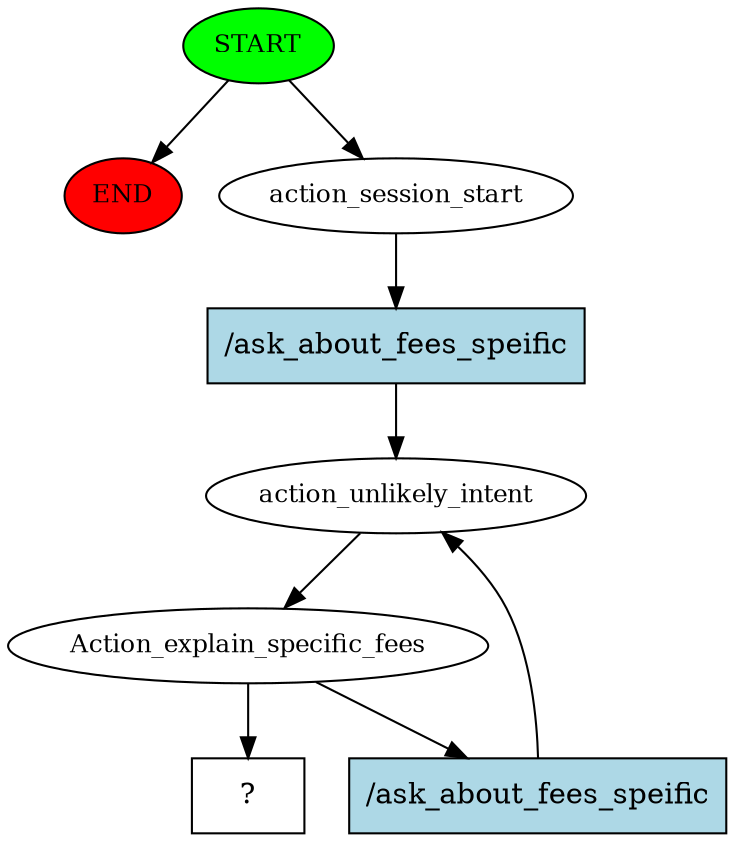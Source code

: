 digraph  {
0 [class="start active", fillcolor=green, fontsize=12, label=START, style=filled];
"-1" [class=end, fillcolor=red, fontsize=12, label=END, style=filled];
1 [class=active, fontsize=12, label=action_session_start];
2 [class=active, fontsize=12, label=action_unlikely_intent];
3 [class=active, fontsize=12, label=Action_explain_specific_fees];
6 [class="intent dashed active", label="  ?  ", shape=rect];
7 [class="intent active", fillcolor=lightblue, label="/ask_about_fees_speific", shape=rect, style=filled];
8 [class="intent active", fillcolor=lightblue, label="/ask_about_fees_speific", shape=rect, style=filled];
0 -> "-1"  [class="", key=NONE, label=""];
0 -> 1  [class=active, key=NONE, label=""];
1 -> 7  [class=active, key=0];
2 -> 3  [class=active, key=NONE, label=""];
3 -> 6  [class=active, key=NONE, label=""];
3 -> 8  [class=active, key=0];
7 -> 2  [class=active, key=0];
8 -> 2  [class=active, key=0];
}
